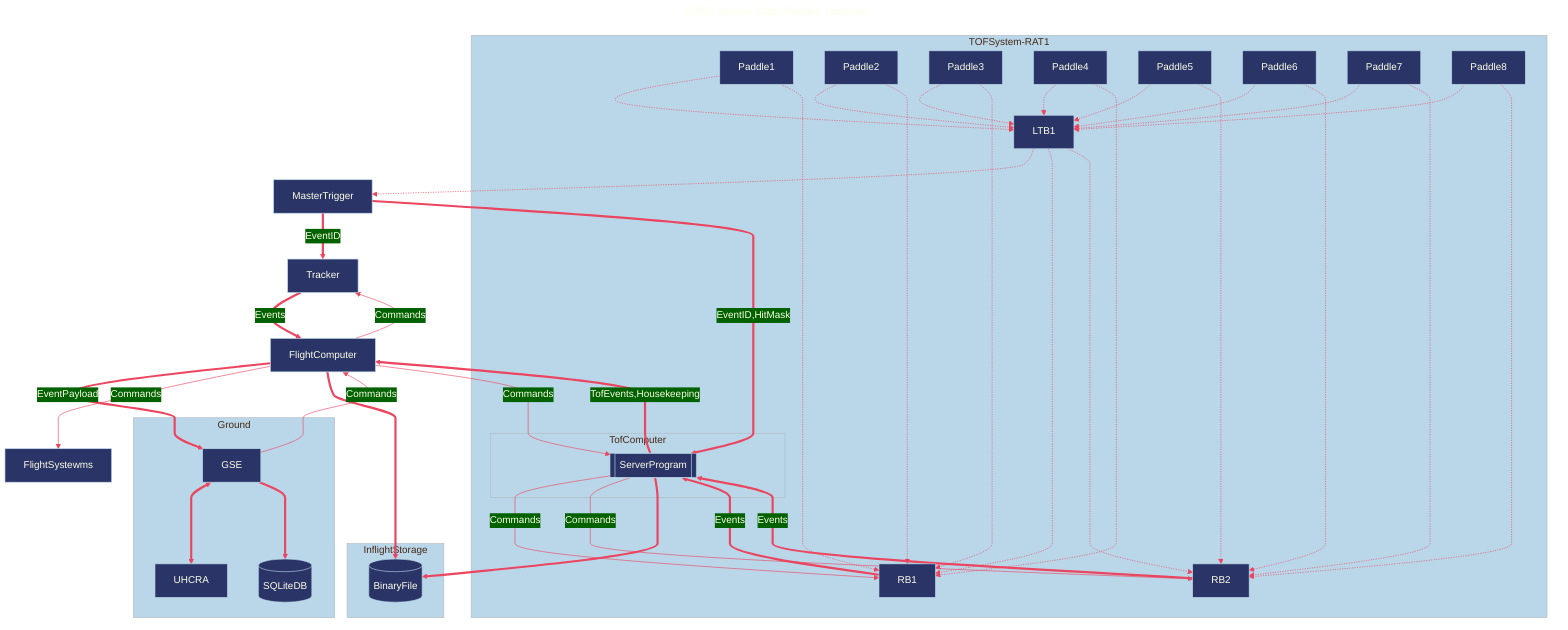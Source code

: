 ---
title: GAPS Master Data Pipeline Diagram
---
%%{
  init: {
    'flowchart': { 'curve': 'monotoneY' },
    'theme': 'base',
    'themeVariables': {
      'primaryColor': '#2B3467',
      'primaryTextColor': '#FCFFE7',
      'primaryBorderColor': '#BAD7E9',
      'lineColor': '#EB455F',
      'secondaryColor': '#006100',
      'tertiaryColor': '#BAD7E9'
    }
  }
}%%
flowchart TB
    LTB1-.->MasterTrigger
    MasterTrigger== "EventID" ==> Tracker
    MasterTrigger== "EventID,HitMask" ==>TofServer
    FlightComputer== "EventPayload" ==>GSE
    FlightComputer-- "Commands" -->FlightSystewms
    GSE-- "Commands" -->FlightComputer
    subgraph TOFSystem-RAT1
    Paddle1-.->LTB1
    Paddle2-.->LTB1
    Paddle3-.->LTB1
    Paddle4-.->LTB1
    Paddle5-.->LTB1
    Paddle6-.->LTB1
    Paddle7-.->LTB1
    Paddle8-.->LTB1
    Paddle1-.->RB1
    Paddle2-.->RB1
    Paddle3-.->RB1
    Paddle4-.->RB1
    Paddle5-.->RB2
    Paddle6-.->RB2
    Paddle7-.->RB2
    Paddle8-.->RB2
    LTB1-.->RB1
    LTB1-.->RB2
    RB1== "Events" ==>TofServer
    RB2== "Events" ==>TofServer
    TofServer-- "Commands" -->RB1
    TofServer-- "Commands" -->RB2
    subgraph TofComputer
    TofServer[[ServerProgram]]
    end
    end
    Tracker== "Events" ==>FlightComputer
    FlightComputer-- "Commands" -->Tracker
    GSE<==>UHCRA
    GSE==> SQlite[(SQLiteDB)]
    subgraph InflightStorage
    BinaryFile[(BinaryFile)]
    end
    TofServer== "TofEvents,Housekeeping" ==>FlightComputer
    FlightComputer-- "Commands" -->TofServer
    TofServer==>BinaryFile[(BinaryFile)]
    FlightComputer==>BinaryFile[(BinaryFile)]
    subgraph Ground
    GSE
    SQlite
    UHCRA
    end